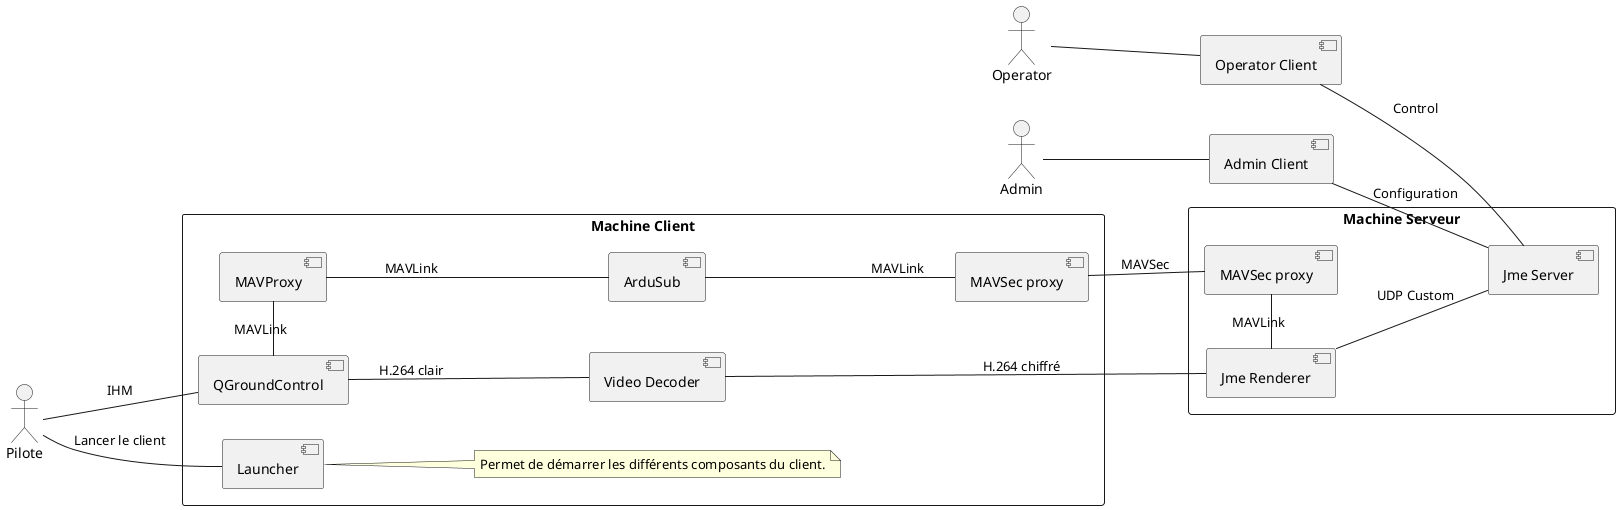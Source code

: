 @startuml

left to right direction

actor Pilote
actor Operator
actor Admin

rectangle "Machine Client" {
    component Launcher
    component "Video Decoder" as VideoDecoder
    component QGroundControl
    component MAVProxy
    component ArduSub
    component "MAVSec proxy" as SecProxy1

    Pilote -- QGroundControl : IHM
    Pilote -- Launcher : Lancer le client
    note right of Launcher
        Permet de démarrer les différents composants du client.
    end note
    QGroundControl -left- MAVProxy : MAVLink
    MAVProxy -- ArduSub : MAVLink
    ArduSub -- SecProxy1 : MAVLink
}

component "Operator Client" as OperatorClient
component "Admin Client" as AdminClient

rectangle "Machine Serveur" {
    component "MAVSec proxy" as SecProxy2
    component "Video Decoder" as JmeRenderer
    component "Jme Renderer" as JmeRenderer
    component "Jme Server" as JmeServer

    SecProxy2 -left- JmeRenderer : MAVLink
    JmeRenderer -- JmeServer : UDP Custom
    OperatorClient -- JmeServer : Control
    AdminClient -- JmeServer : Configuration
}

SecProxy1 -- SecProxy2 : MAVSec
QGroundControl -- VideoDecoder : H.264 clair
VideoDecoder -- JmeRenderer : H.264 chiffré
Operator -- OperatorClient
Admin -- AdminClient

@enduml
